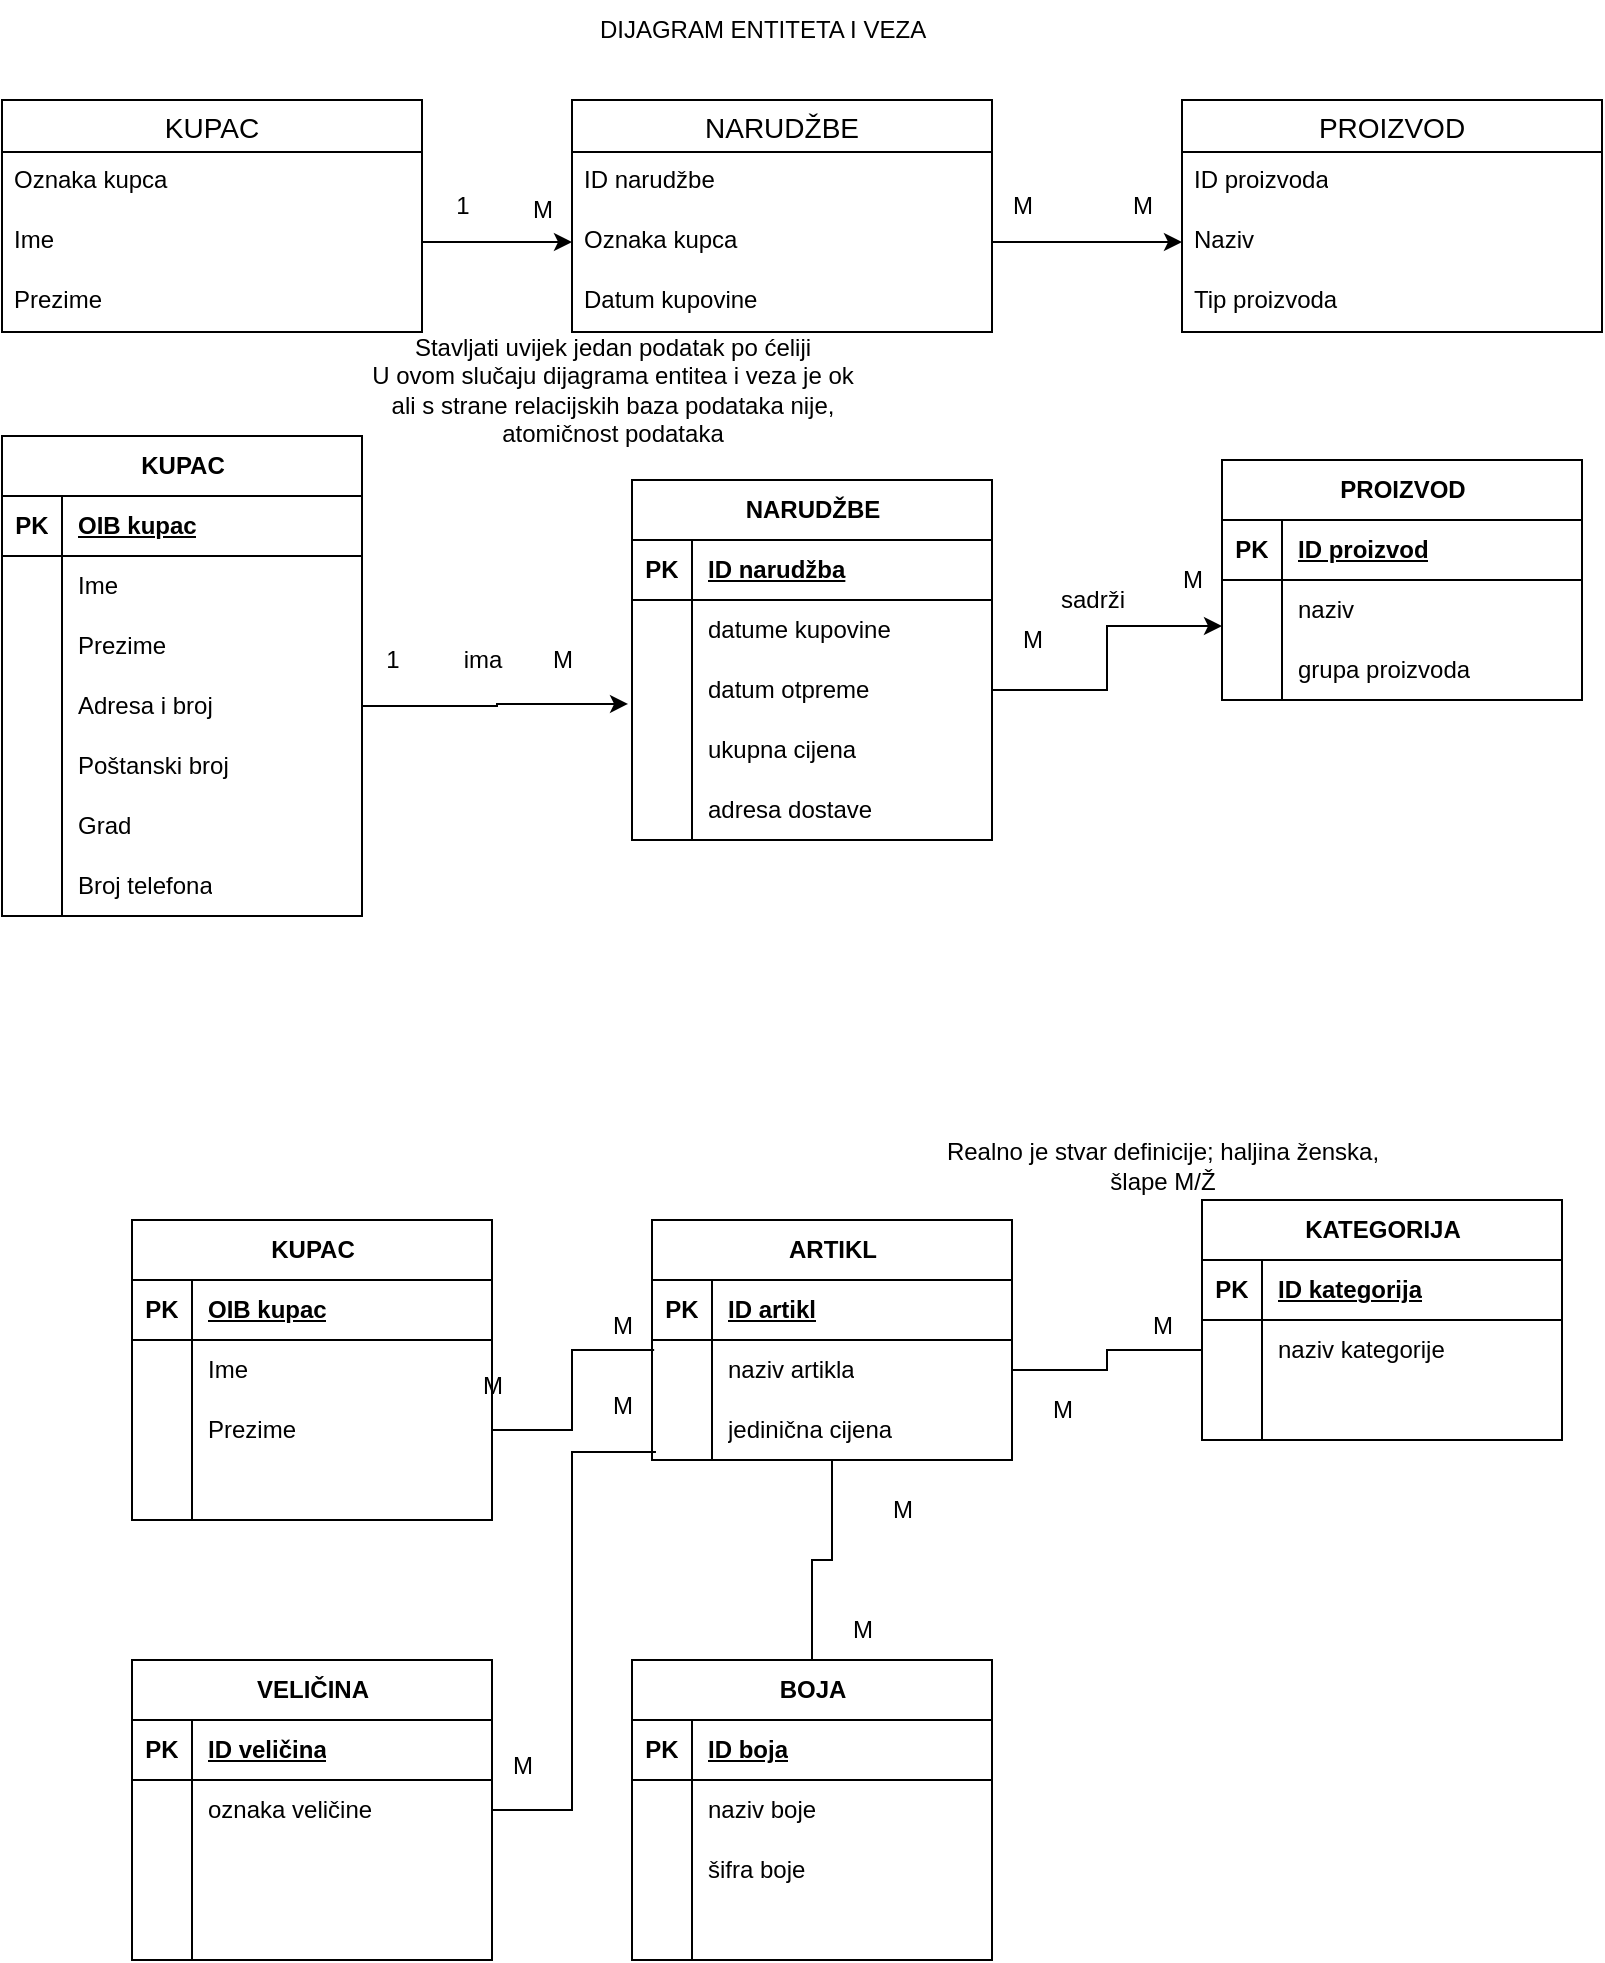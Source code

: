<mxfile version="21.3.7" type="github">
  <diagram name="Page-1" id="IBNY3sVwpVFs-uoTFpEB">
    <mxGraphModel dx="808" dy="483" grid="1" gridSize="10" guides="1" tooltips="1" connect="1" arrows="1" fold="1" page="1" pageScale="1" pageWidth="850" pageHeight="1100" math="0" shadow="0">
      <root>
        <mxCell id="0" />
        <mxCell id="1" parent="0" />
        <mxCell id="AEUYcythdyDslupQRRVN-1" value="KUPAC" style="swimlane;fontStyle=0;childLayout=stackLayout;horizontal=1;startSize=26;horizontalStack=0;resizeParent=1;resizeParentMax=0;resizeLast=0;collapsible=1;marginBottom=0;align=center;fontSize=14;" vertex="1" parent="1">
          <mxGeometry x="10" y="70" width="210" height="116" as="geometry" />
        </mxCell>
        <mxCell id="AEUYcythdyDslupQRRVN-2" value="Oznaka kupca" style="text;strokeColor=none;fillColor=none;spacingLeft=4;spacingRight=4;overflow=hidden;rotatable=0;points=[[0,0.5],[1,0.5]];portConstraint=eastwest;fontSize=12;whiteSpace=wrap;html=1;" vertex="1" parent="AEUYcythdyDslupQRRVN-1">
          <mxGeometry y="26" width="210" height="30" as="geometry" />
        </mxCell>
        <mxCell id="AEUYcythdyDslupQRRVN-3" value="Ime" style="text;strokeColor=none;fillColor=none;spacingLeft=4;spacingRight=4;overflow=hidden;rotatable=0;points=[[0,0.5],[1,0.5]];portConstraint=eastwest;fontSize=12;whiteSpace=wrap;html=1;" vertex="1" parent="AEUYcythdyDslupQRRVN-1">
          <mxGeometry y="56" width="210" height="30" as="geometry" />
        </mxCell>
        <mxCell id="AEUYcythdyDslupQRRVN-4" value="Prezime" style="text;strokeColor=none;fillColor=none;spacingLeft=4;spacingRight=4;overflow=hidden;rotatable=0;points=[[0,0.5],[1,0.5]];portConstraint=eastwest;fontSize=12;whiteSpace=wrap;html=1;" vertex="1" parent="AEUYcythdyDslupQRRVN-1">
          <mxGeometry y="86" width="210" height="30" as="geometry" />
        </mxCell>
        <mxCell id="AEUYcythdyDslupQRRVN-5" value="PROIZVOD" style="swimlane;fontStyle=0;childLayout=stackLayout;horizontal=1;startSize=26;horizontalStack=0;resizeParent=1;resizeParentMax=0;resizeLast=0;collapsible=1;marginBottom=0;align=center;fontSize=14;" vertex="1" parent="1">
          <mxGeometry x="600" y="70" width="210" height="116" as="geometry" />
        </mxCell>
        <mxCell id="AEUYcythdyDslupQRRVN-6" value="ID proizvoda" style="text;strokeColor=none;fillColor=none;spacingLeft=4;spacingRight=4;overflow=hidden;rotatable=0;points=[[0,0.5],[1,0.5]];portConstraint=eastwest;fontSize=12;whiteSpace=wrap;html=1;" vertex="1" parent="AEUYcythdyDslupQRRVN-5">
          <mxGeometry y="26" width="210" height="30" as="geometry" />
        </mxCell>
        <mxCell id="AEUYcythdyDslupQRRVN-7" value="Naziv" style="text;strokeColor=none;fillColor=none;spacingLeft=4;spacingRight=4;overflow=hidden;rotatable=0;points=[[0,0.5],[1,0.5]];portConstraint=eastwest;fontSize=12;whiteSpace=wrap;html=1;" vertex="1" parent="AEUYcythdyDslupQRRVN-5">
          <mxGeometry y="56" width="210" height="30" as="geometry" />
        </mxCell>
        <mxCell id="AEUYcythdyDslupQRRVN-8" value="Tip proizvoda" style="text;strokeColor=none;fillColor=none;spacingLeft=4;spacingRight=4;overflow=hidden;rotatable=0;points=[[0,0.5],[1,0.5]];portConstraint=eastwest;fontSize=12;whiteSpace=wrap;html=1;" vertex="1" parent="AEUYcythdyDslupQRRVN-5">
          <mxGeometry y="86" width="210" height="30" as="geometry" />
        </mxCell>
        <mxCell id="AEUYcythdyDslupQRRVN-11" value="NARUDŽBE" style="swimlane;fontStyle=0;childLayout=stackLayout;horizontal=1;startSize=26;horizontalStack=0;resizeParent=1;resizeParentMax=0;resizeLast=0;collapsible=1;marginBottom=0;align=center;fontSize=14;" vertex="1" parent="1">
          <mxGeometry x="295" y="70" width="210" height="116" as="geometry" />
        </mxCell>
        <mxCell id="AEUYcythdyDslupQRRVN-12" value="ID narudžbe" style="text;strokeColor=none;fillColor=none;spacingLeft=4;spacingRight=4;overflow=hidden;rotatable=0;points=[[0,0.5],[1,0.5]];portConstraint=eastwest;fontSize=12;whiteSpace=wrap;html=1;" vertex="1" parent="AEUYcythdyDslupQRRVN-11">
          <mxGeometry y="26" width="210" height="30" as="geometry" />
        </mxCell>
        <mxCell id="AEUYcythdyDslupQRRVN-13" value="Oznaka kupca" style="text;strokeColor=none;fillColor=none;spacingLeft=4;spacingRight=4;overflow=hidden;rotatable=0;points=[[0,0.5],[1,0.5]];portConstraint=eastwest;fontSize=12;whiteSpace=wrap;html=1;" vertex="1" parent="AEUYcythdyDslupQRRVN-11">
          <mxGeometry y="56" width="210" height="30" as="geometry" />
        </mxCell>
        <mxCell id="AEUYcythdyDslupQRRVN-14" value="Datum kupovine" style="text;strokeColor=none;fillColor=none;spacingLeft=4;spacingRight=4;overflow=hidden;rotatable=0;points=[[0,0.5],[1,0.5]];portConstraint=eastwest;fontSize=12;whiteSpace=wrap;html=1;" vertex="1" parent="AEUYcythdyDslupQRRVN-11">
          <mxGeometry y="86" width="210" height="30" as="geometry" />
        </mxCell>
        <mxCell id="AEUYcythdyDslupQRRVN-17" style="edgeStyle=orthogonalEdgeStyle;rounded=0;orthogonalLoop=1;jettySize=auto;html=1;entryX=0;entryY=0.5;entryDx=0;entryDy=0;" edge="1" parent="1" source="AEUYcythdyDslupQRRVN-13" target="AEUYcythdyDslupQRRVN-7">
          <mxGeometry relative="1" as="geometry">
            <mxPoint x="570" y="140" as="targetPoint" />
          </mxGeometry>
        </mxCell>
        <mxCell id="AEUYcythdyDslupQRRVN-20" style="edgeStyle=orthogonalEdgeStyle;rounded=0;orthogonalLoop=1;jettySize=auto;html=1;exitX=1;exitY=0.5;exitDx=0;exitDy=0;entryX=0;entryY=0.5;entryDx=0;entryDy=0;" edge="1" parent="1" source="AEUYcythdyDslupQRRVN-3" target="AEUYcythdyDslupQRRVN-13">
          <mxGeometry relative="1" as="geometry" />
        </mxCell>
        <mxCell id="AEUYcythdyDslupQRRVN-21" value="M" style="text;html=1;align=center;verticalAlign=middle;resizable=0;points=[];autosize=1;strokeColor=none;fillColor=none;" vertex="1" parent="1">
          <mxGeometry x="265" y="110" width="30" height="30" as="geometry" />
        </mxCell>
        <mxCell id="AEUYcythdyDslupQRRVN-22" value="1" style="text;html=1;align=center;verticalAlign=middle;resizable=0;points=[];autosize=1;strokeColor=none;fillColor=none;" vertex="1" parent="1">
          <mxGeometry x="225" y="108" width="30" height="30" as="geometry" />
        </mxCell>
        <mxCell id="AEUYcythdyDslupQRRVN-23" value="M" style="text;html=1;align=center;verticalAlign=middle;resizable=0;points=[];autosize=1;strokeColor=none;fillColor=none;" vertex="1" parent="1">
          <mxGeometry x="565" y="108" width="30" height="30" as="geometry" />
        </mxCell>
        <mxCell id="AEUYcythdyDslupQRRVN-24" value="M" style="text;html=1;align=center;verticalAlign=middle;resizable=0;points=[];autosize=1;strokeColor=none;fillColor=none;" vertex="1" parent="1">
          <mxGeometry x="505" y="108" width="30" height="30" as="geometry" />
        </mxCell>
        <mxCell id="AEUYcythdyDslupQRRVN-25" value="DIJAGRAM ENTITETA I VEZA" style="text;html=1;align=center;verticalAlign=middle;resizable=0;points=[];autosize=1;strokeColor=none;fillColor=none;" vertex="1" parent="1">
          <mxGeometry x="295" y="20" width="190" height="30" as="geometry" />
        </mxCell>
        <mxCell id="AEUYcythdyDslupQRRVN-26" value="KUPAC" style="shape=table;startSize=30;container=1;collapsible=1;childLayout=tableLayout;fixedRows=1;rowLines=0;fontStyle=1;align=center;resizeLast=1;html=1;" vertex="1" parent="1">
          <mxGeometry x="10" y="238" width="180" height="240" as="geometry">
            <mxRectangle x="10" y="238" width="80" height="30" as="alternateBounds" />
          </mxGeometry>
        </mxCell>
        <mxCell id="AEUYcythdyDslupQRRVN-27" value="" style="shape=tableRow;horizontal=0;startSize=0;swimlaneHead=0;swimlaneBody=0;fillColor=none;collapsible=0;dropTarget=0;points=[[0,0.5],[1,0.5]];portConstraint=eastwest;top=0;left=0;right=0;bottom=1;" vertex="1" parent="AEUYcythdyDslupQRRVN-26">
          <mxGeometry y="30" width="180" height="30" as="geometry" />
        </mxCell>
        <mxCell id="AEUYcythdyDslupQRRVN-28" value="PK" style="shape=partialRectangle;connectable=0;fillColor=none;top=0;left=0;bottom=0;right=0;fontStyle=1;overflow=hidden;whiteSpace=wrap;html=1;" vertex="1" parent="AEUYcythdyDslupQRRVN-27">
          <mxGeometry width="30" height="30" as="geometry">
            <mxRectangle width="30" height="30" as="alternateBounds" />
          </mxGeometry>
        </mxCell>
        <mxCell id="AEUYcythdyDslupQRRVN-29" value="OIB kupac" style="shape=partialRectangle;connectable=0;fillColor=none;top=0;left=0;bottom=0;right=0;align=left;spacingLeft=6;fontStyle=5;overflow=hidden;whiteSpace=wrap;html=1;" vertex="1" parent="AEUYcythdyDslupQRRVN-27">
          <mxGeometry x="30" width="150" height="30" as="geometry">
            <mxRectangle width="150" height="30" as="alternateBounds" />
          </mxGeometry>
        </mxCell>
        <mxCell id="AEUYcythdyDslupQRRVN-30" value="" style="shape=tableRow;horizontal=0;startSize=0;swimlaneHead=0;swimlaneBody=0;fillColor=none;collapsible=0;dropTarget=0;points=[[0,0.5],[1,0.5]];portConstraint=eastwest;top=0;left=0;right=0;bottom=0;" vertex="1" parent="AEUYcythdyDslupQRRVN-26">
          <mxGeometry y="60" width="180" height="30" as="geometry" />
        </mxCell>
        <mxCell id="AEUYcythdyDslupQRRVN-31" value="" style="shape=partialRectangle;connectable=0;fillColor=none;top=0;left=0;bottom=0;right=0;editable=1;overflow=hidden;whiteSpace=wrap;html=1;" vertex="1" parent="AEUYcythdyDslupQRRVN-30">
          <mxGeometry width="30" height="30" as="geometry">
            <mxRectangle width="30" height="30" as="alternateBounds" />
          </mxGeometry>
        </mxCell>
        <mxCell id="AEUYcythdyDslupQRRVN-32" value="Ime" style="shape=partialRectangle;connectable=0;fillColor=none;top=0;left=0;bottom=0;right=0;align=left;spacingLeft=6;overflow=hidden;whiteSpace=wrap;html=1;" vertex="1" parent="AEUYcythdyDslupQRRVN-30">
          <mxGeometry x="30" width="150" height="30" as="geometry">
            <mxRectangle width="150" height="30" as="alternateBounds" />
          </mxGeometry>
        </mxCell>
        <mxCell id="AEUYcythdyDslupQRRVN-33" value="" style="shape=tableRow;horizontal=0;startSize=0;swimlaneHead=0;swimlaneBody=0;fillColor=none;collapsible=0;dropTarget=0;points=[[0,0.5],[1,0.5]];portConstraint=eastwest;top=0;left=0;right=0;bottom=0;" vertex="1" parent="AEUYcythdyDslupQRRVN-26">
          <mxGeometry y="90" width="180" height="30" as="geometry" />
        </mxCell>
        <mxCell id="AEUYcythdyDslupQRRVN-34" value="" style="shape=partialRectangle;connectable=0;fillColor=none;top=0;left=0;bottom=0;right=0;editable=1;overflow=hidden;whiteSpace=wrap;html=1;" vertex="1" parent="AEUYcythdyDslupQRRVN-33">
          <mxGeometry width="30" height="30" as="geometry">
            <mxRectangle width="30" height="30" as="alternateBounds" />
          </mxGeometry>
        </mxCell>
        <mxCell id="AEUYcythdyDslupQRRVN-35" value="Prezime" style="shape=partialRectangle;connectable=0;fillColor=none;top=0;left=0;bottom=0;right=0;align=left;spacingLeft=6;overflow=hidden;whiteSpace=wrap;html=1;" vertex="1" parent="AEUYcythdyDslupQRRVN-33">
          <mxGeometry x="30" width="150" height="30" as="geometry">
            <mxRectangle width="150" height="30" as="alternateBounds" />
          </mxGeometry>
        </mxCell>
        <mxCell id="AEUYcythdyDslupQRRVN-36" value="" style="shape=tableRow;horizontal=0;startSize=0;swimlaneHead=0;swimlaneBody=0;fillColor=none;collapsible=0;dropTarget=0;points=[[0,0.5],[1,0.5]];portConstraint=eastwest;top=0;left=0;right=0;bottom=0;" vertex="1" parent="AEUYcythdyDslupQRRVN-26">
          <mxGeometry y="120" width="180" height="30" as="geometry" />
        </mxCell>
        <mxCell id="AEUYcythdyDslupQRRVN-37" value="" style="shape=partialRectangle;connectable=0;fillColor=none;top=0;left=0;bottom=0;right=0;editable=1;overflow=hidden;whiteSpace=wrap;html=1;" vertex="1" parent="AEUYcythdyDslupQRRVN-36">
          <mxGeometry width="30" height="30" as="geometry">
            <mxRectangle width="30" height="30" as="alternateBounds" />
          </mxGeometry>
        </mxCell>
        <mxCell id="AEUYcythdyDslupQRRVN-38" value="&lt;div&gt;Adresa i broj&lt;/div&gt;" style="shape=partialRectangle;connectable=0;fillColor=none;top=0;left=0;bottom=0;right=0;align=left;spacingLeft=6;overflow=hidden;whiteSpace=wrap;html=1;" vertex="1" parent="AEUYcythdyDslupQRRVN-36">
          <mxGeometry x="30" width="150" height="30" as="geometry">
            <mxRectangle width="150" height="30" as="alternateBounds" />
          </mxGeometry>
        </mxCell>
        <mxCell id="AEUYcythdyDslupQRRVN-39" value="" style="shape=tableRow;horizontal=0;startSize=0;swimlaneHead=0;swimlaneBody=0;fillColor=none;collapsible=0;dropTarget=0;points=[[0,0.5],[1,0.5]];portConstraint=eastwest;top=0;left=0;right=0;bottom=0;" vertex="1" parent="AEUYcythdyDslupQRRVN-26">
          <mxGeometry y="150" width="180" height="30" as="geometry" />
        </mxCell>
        <mxCell id="AEUYcythdyDslupQRRVN-40" value="" style="shape=partialRectangle;connectable=0;fillColor=none;top=0;left=0;bottom=0;right=0;editable=1;overflow=hidden;whiteSpace=wrap;html=1;" vertex="1" parent="AEUYcythdyDslupQRRVN-39">
          <mxGeometry width="30" height="30" as="geometry">
            <mxRectangle width="30" height="30" as="alternateBounds" />
          </mxGeometry>
        </mxCell>
        <mxCell id="AEUYcythdyDslupQRRVN-41" value="Poštanski broj" style="shape=partialRectangle;connectable=0;fillColor=none;top=0;left=0;bottom=0;right=0;align=left;spacingLeft=6;overflow=hidden;whiteSpace=wrap;html=1;" vertex="1" parent="AEUYcythdyDslupQRRVN-39">
          <mxGeometry x="30" width="150" height="30" as="geometry">
            <mxRectangle width="150" height="30" as="alternateBounds" />
          </mxGeometry>
        </mxCell>
        <mxCell id="AEUYcythdyDslupQRRVN-42" value="" style="shape=tableRow;horizontal=0;startSize=0;swimlaneHead=0;swimlaneBody=0;fillColor=none;collapsible=0;dropTarget=0;points=[[0,0.5],[1,0.5]];portConstraint=eastwest;top=0;left=0;right=0;bottom=0;" vertex="1" parent="AEUYcythdyDslupQRRVN-26">
          <mxGeometry y="180" width="180" height="30" as="geometry" />
        </mxCell>
        <mxCell id="AEUYcythdyDslupQRRVN-43" value="" style="shape=partialRectangle;connectable=0;fillColor=none;top=0;left=0;bottom=0;right=0;editable=1;overflow=hidden;whiteSpace=wrap;html=1;" vertex="1" parent="AEUYcythdyDslupQRRVN-42">
          <mxGeometry width="30" height="30" as="geometry">
            <mxRectangle width="30" height="30" as="alternateBounds" />
          </mxGeometry>
        </mxCell>
        <mxCell id="AEUYcythdyDslupQRRVN-44" value="Grad" style="shape=partialRectangle;connectable=0;fillColor=none;top=0;left=0;bottom=0;right=0;align=left;spacingLeft=6;overflow=hidden;whiteSpace=wrap;html=1;" vertex="1" parent="AEUYcythdyDslupQRRVN-42">
          <mxGeometry x="30" width="150" height="30" as="geometry">
            <mxRectangle width="150" height="30" as="alternateBounds" />
          </mxGeometry>
        </mxCell>
        <mxCell id="AEUYcythdyDslupQRRVN-45" value="" style="shape=tableRow;horizontal=0;startSize=0;swimlaneHead=0;swimlaneBody=0;fillColor=none;collapsible=0;dropTarget=0;points=[[0,0.5],[1,0.5]];portConstraint=eastwest;top=0;left=0;right=0;bottom=0;" vertex="1" parent="AEUYcythdyDslupQRRVN-26">
          <mxGeometry y="210" width="180" height="30" as="geometry" />
        </mxCell>
        <mxCell id="AEUYcythdyDslupQRRVN-46" value="" style="shape=partialRectangle;connectable=0;fillColor=none;top=0;left=0;bottom=0;right=0;editable=1;overflow=hidden;whiteSpace=wrap;html=1;" vertex="1" parent="AEUYcythdyDslupQRRVN-45">
          <mxGeometry width="30" height="30" as="geometry">
            <mxRectangle width="30" height="30" as="alternateBounds" />
          </mxGeometry>
        </mxCell>
        <mxCell id="AEUYcythdyDslupQRRVN-47" value="Broj telefona" style="shape=partialRectangle;connectable=0;fillColor=none;top=0;left=0;bottom=0;right=0;align=left;spacingLeft=6;overflow=hidden;whiteSpace=wrap;html=1;" vertex="1" parent="AEUYcythdyDslupQRRVN-45">
          <mxGeometry x="30" width="150" height="30" as="geometry">
            <mxRectangle width="150" height="30" as="alternateBounds" />
          </mxGeometry>
        </mxCell>
        <mxCell id="AEUYcythdyDslupQRRVN-48" value="&lt;div&gt;Stavljati uvijek jedan podatak po ćeliji&lt;/div&gt;&lt;div&gt;U ovom slučaju dijagrama entitea i veza je ok&lt;/div&gt;&lt;div&gt;ali s strane relacijskih baza podataka nije,&lt;/div&gt;&lt;div&gt;atomičnost podataka&lt;br&gt;&lt;/div&gt;" style="text;html=1;align=center;verticalAlign=middle;resizable=0;points=[];autosize=1;strokeColor=none;fillColor=none;" vertex="1" parent="1">
          <mxGeometry x="185" y="180" width="260" height="70" as="geometry" />
        </mxCell>
        <mxCell id="AEUYcythdyDslupQRRVN-49" value="NARUDŽBE" style="shape=table;startSize=30;container=1;collapsible=1;childLayout=tableLayout;fixedRows=1;rowLines=0;fontStyle=1;align=center;resizeLast=1;html=1;" vertex="1" parent="1">
          <mxGeometry x="325" y="260" width="180" height="180" as="geometry">
            <mxRectangle x="10" y="238" width="80" height="30" as="alternateBounds" />
          </mxGeometry>
        </mxCell>
        <mxCell id="AEUYcythdyDslupQRRVN-50" value="" style="shape=tableRow;horizontal=0;startSize=0;swimlaneHead=0;swimlaneBody=0;fillColor=none;collapsible=0;dropTarget=0;points=[[0,0.5],[1,0.5]];portConstraint=eastwest;top=0;left=0;right=0;bottom=1;" vertex="1" parent="AEUYcythdyDslupQRRVN-49">
          <mxGeometry y="30" width="180" height="30" as="geometry" />
        </mxCell>
        <mxCell id="AEUYcythdyDslupQRRVN-51" value="PK" style="shape=partialRectangle;connectable=0;fillColor=none;top=0;left=0;bottom=0;right=0;fontStyle=1;overflow=hidden;whiteSpace=wrap;html=1;" vertex="1" parent="AEUYcythdyDslupQRRVN-50">
          <mxGeometry width="30" height="30" as="geometry">
            <mxRectangle width="30" height="30" as="alternateBounds" />
          </mxGeometry>
        </mxCell>
        <mxCell id="AEUYcythdyDslupQRRVN-52" value="ID narudžba" style="shape=partialRectangle;connectable=0;fillColor=none;top=0;left=0;bottom=0;right=0;align=left;spacingLeft=6;fontStyle=5;overflow=hidden;whiteSpace=wrap;html=1;" vertex="1" parent="AEUYcythdyDslupQRRVN-50">
          <mxGeometry x="30" width="150" height="30" as="geometry">
            <mxRectangle width="150" height="30" as="alternateBounds" />
          </mxGeometry>
        </mxCell>
        <mxCell id="AEUYcythdyDslupQRRVN-53" value="" style="shape=tableRow;horizontal=0;startSize=0;swimlaneHead=0;swimlaneBody=0;fillColor=none;collapsible=0;dropTarget=0;points=[[0,0.5],[1,0.5]];portConstraint=eastwest;top=0;left=0;right=0;bottom=0;" vertex="1" parent="AEUYcythdyDslupQRRVN-49">
          <mxGeometry y="60" width="180" height="30" as="geometry" />
        </mxCell>
        <mxCell id="AEUYcythdyDslupQRRVN-54" value="" style="shape=partialRectangle;connectable=0;fillColor=none;top=0;left=0;bottom=0;right=0;editable=1;overflow=hidden;whiteSpace=wrap;html=1;" vertex="1" parent="AEUYcythdyDslupQRRVN-53">
          <mxGeometry width="30" height="30" as="geometry">
            <mxRectangle width="30" height="30" as="alternateBounds" />
          </mxGeometry>
        </mxCell>
        <mxCell id="AEUYcythdyDslupQRRVN-55" value="datume kupovine" style="shape=partialRectangle;connectable=0;fillColor=none;top=0;left=0;bottom=0;right=0;align=left;spacingLeft=6;overflow=hidden;whiteSpace=wrap;html=1;" vertex="1" parent="AEUYcythdyDslupQRRVN-53">
          <mxGeometry x="30" width="150" height="30" as="geometry">
            <mxRectangle width="150" height="30" as="alternateBounds" />
          </mxGeometry>
        </mxCell>
        <mxCell id="AEUYcythdyDslupQRRVN-56" value="" style="shape=tableRow;horizontal=0;startSize=0;swimlaneHead=0;swimlaneBody=0;fillColor=none;collapsible=0;dropTarget=0;points=[[0,0.5],[1,0.5]];portConstraint=eastwest;top=0;left=0;right=0;bottom=0;" vertex="1" parent="AEUYcythdyDslupQRRVN-49">
          <mxGeometry y="90" width="180" height="30" as="geometry" />
        </mxCell>
        <mxCell id="AEUYcythdyDslupQRRVN-57" value="" style="shape=partialRectangle;connectable=0;fillColor=none;top=0;left=0;bottom=0;right=0;editable=1;overflow=hidden;whiteSpace=wrap;html=1;" vertex="1" parent="AEUYcythdyDslupQRRVN-56">
          <mxGeometry width="30" height="30" as="geometry">
            <mxRectangle width="30" height="30" as="alternateBounds" />
          </mxGeometry>
        </mxCell>
        <mxCell id="AEUYcythdyDslupQRRVN-58" value="datum otpreme" style="shape=partialRectangle;connectable=0;fillColor=none;top=0;left=0;bottom=0;right=0;align=left;spacingLeft=6;overflow=hidden;whiteSpace=wrap;html=1;" vertex="1" parent="AEUYcythdyDslupQRRVN-56">
          <mxGeometry x="30" width="150" height="30" as="geometry">
            <mxRectangle width="150" height="30" as="alternateBounds" />
          </mxGeometry>
        </mxCell>
        <mxCell id="AEUYcythdyDslupQRRVN-59" value="" style="shape=tableRow;horizontal=0;startSize=0;swimlaneHead=0;swimlaneBody=0;fillColor=none;collapsible=0;dropTarget=0;points=[[0,0.5],[1,0.5]];portConstraint=eastwest;top=0;left=0;right=0;bottom=0;" vertex="1" parent="AEUYcythdyDslupQRRVN-49">
          <mxGeometry y="120" width="180" height="30" as="geometry" />
        </mxCell>
        <mxCell id="AEUYcythdyDslupQRRVN-60" value="" style="shape=partialRectangle;connectable=0;fillColor=none;top=0;left=0;bottom=0;right=0;editable=1;overflow=hidden;whiteSpace=wrap;html=1;" vertex="1" parent="AEUYcythdyDslupQRRVN-59">
          <mxGeometry width="30" height="30" as="geometry">
            <mxRectangle width="30" height="30" as="alternateBounds" />
          </mxGeometry>
        </mxCell>
        <mxCell id="AEUYcythdyDslupQRRVN-61" value="&lt;div&gt;ukupna cijena&lt;br&gt;&lt;/div&gt;" style="shape=partialRectangle;connectable=0;fillColor=none;top=0;left=0;bottom=0;right=0;align=left;spacingLeft=6;overflow=hidden;whiteSpace=wrap;html=1;" vertex="1" parent="AEUYcythdyDslupQRRVN-59">
          <mxGeometry x="30" width="150" height="30" as="geometry">
            <mxRectangle width="150" height="30" as="alternateBounds" />
          </mxGeometry>
        </mxCell>
        <mxCell id="AEUYcythdyDslupQRRVN-62" value="" style="shape=tableRow;horizontal=0;startSize=0;swimlaneHead=0;swimlaneBody=0;fillColor=none;collapsible=0;dropTarget=0;points=[[0,0.5],[1,0.5]];portConstraint=eastwest;top=0;left=0;right=0;bottom=0;" vertex="1" parent="AEUYcythdyDslupQRRVN-49">
          <mxGeometry y="150" width="180" height="30" as="geometry" />
        </mxCell>
        <mxCell id="AEUYcythdyDslupQRRVN-63" value="" style="shape=partialRectangle;connectable=0;fillColor=none;top=0;left=0;bottom=0;right=0;editable=1;overflow=hidden;whiteSpace=wrap;html=1;" vertex="1" parent="AEUYcythdyDslupQRRVN-62">
          <mxGeometry width="30" height="30" as="geometry">
            <mxRectangle width="30" height="30" as="alternateBounds" />
          </mxGeometry>
        </mxCell>
        <mxCell id="AEUYcythdyDslupQRRVN-64" value="adresa dostave" style="shape=partialRectangle;connectable=0;fillColor=none;top=0;left=0;bottom=0;right=0;align=left;spacingLeft=6;overflow=hidden;whiteSpace=wrap;html=1;" vertex="1" parent="AEUYcythdyDslupQRRVN-62">
          <mxGeometry x="30" width="150" height="30" as="geometry">
            <mxRectangle width="150" height="30" as="alternateBounds" />
          </mxGeometry>
        </mxCell>
        <mxCell id="AEUYcythdyDslupQRRVN-71" value="PROIZVOD" style="shape=table;startSize=30;container=1;collapsible=1;childLayout=tableLayout;fixedRows=1;rowLines=0;fontStyle=1;align=center;resizeLast=1;html=1;" vertex="1" parent="1">
          <mxGeometry x="620" y="250" width="180" height="120" as="geometry">
            <mxRectangle x="10" y="238" width="80" height="30" as="alternateBounds" />
          </mxGeometry>
        </mxCell>
        <mxCell id="AEUYcythdyDslupQRRVN-72" value="" style="shape=tableRow;horizontal=0;startSize=0;swimlaneHead=0;swimlaneBody=0;fillColor=none;collapsible=0;dropTarget=0;points=[[0,0.5],[1,0.5]];portConstraint=eastwest;top=0;left=0;right=0;bottom=1;" vertex="1" parent="AEUYcythdyDslupQRRVN-71">
          <mxGeometry y="30" width="180" height="30" as="geometry" />
        </mxCell>
        <mxCell id="AEUYcythdyDslupQRRVN-73" value="PK" style="shape=partialRectangle;connectable=0;fillColor=none;top=0;left=0;bottom=0;right=0;fontStyle=1;overflow=hidden;whiteSpace=wrap;html=1;" vertex="1" parent="AEUYcythdyDslupQRRVN-72">
          <mxGeometry width="30" height="30" as="geometry">
            <mxRectangle width="30" height="30" as="alternateBounds" />
          </mxGeometry>
        </mxCell>
        <mxCell id="AEUYcythdyDslupQRRVN-74" value="ID proizvod" style="shape=partialRectangle;connectable=0;fillColor=none;top=0;left=0;bottom=0;right=0;align=left;spacingLeft=6;fontStyle=5;overflow=hidden;whiteSpace=wrap;html=1;" vertex="1" parent="AEUYcythdyDslupQRRVN-72">
          <mxGeometry x="30" width="150" height="30" as="geometry">
            <mxRectangle width="150" height="30" as="alternateBounds" />
          </mxGeometry>
        </mxCell>
        <mxCell id="AEUYcythdyDslupQRRVN-75" value="" style="shape=tableRow;horizontal=0;startSize=0;swimlaneHead=0;swimlaneBody=0;fillColor=none;collapsible=0;dropTarget=0;points=[[0,0.5],[1,0.5]];portConstraint=eastwest;top=0;left=0;right=0;bottom=0;" vertex="1" parent="AEUYcythdyDslupQRRVN-71">
          <mxGeometry y="60" width="180" height="30" as="geometry" />
        </mxCell>
        <mxCell id="AEUYcythdyDslupQRRVN-76" value="" style="shape=partialRectangle;connectable=0;fillColor=none;top=0;left=0;bottom=0;right=0;editable=1;overflow=hidden;whiteSpace=wrap;html=1;" vertex="1" parent="AEUYcythdyDslupQRRVN-75">
          <mxGeometry width="30" height="30" as="geometry">
            <mxRectangle width="30" height="30" as="alternateBounds" />
          </mxGeometry>
        </mxCell>
        <mxCell id="AEUYcythdyDslupQRRVN-77" value="naziv" style="shape=partialRectangle;connectable=0;fillColor=none;top=0;left=0;bottom=0;right=0;align=left;spacingLeft=6;overflow=hidden;whiteSpace=wrap;html=1;" vertex="1" parent="AEUYcythdyDslupQRRVN-75">
          <mxGeometry x="30" width="150" height="30" as="geometry">
            <mxRectangle width="150" height="30" as="alternateBounds" />
          </mxGeometry>
        </mxCell>
        <mxCell id="AEUYcythdyDslupQRRVN-78" value="" style="shape=tableRow;horizontal=0;startSize=0;swimlaneHead=0;swimlaneBody=0;fillColor=none;collapsible=0;dropTarget=0;points=[[0,0.5],[1,0.5]];portConstraint=eastwest;top=0;left=0;right=0;bottom=0;" vertex="1" parent="AEUYcythdyDslupQRRVN-71">
          <mxGeometry y="90" width="180" height="30" as="geometry" />
        </mxCell>
        <mxCell id="AEUYcythdyDslupQRRVN-79" value="" style="shape=partialRectangle;connectable=0;fillColor=none;top=0;left=0;bottom=0;right=0;editable=1;overflow=hidden;whiteSpace=wrap;html=1;" vertex="1" parent="AEUYcythdyDslupQRRVN-78">
          <mxGeometry width="30" height="30" as="geometry">
            <mxRectangle width="30" height="30" as="alternateBounds" />
          </mxGeometry>
        </mxCell>
        <mxCell id="AEUYcythdyDslupQRRVN-80" value="grupa proizvoda" style="shape=partialRectangle;connectable=0;fillColor=none;top=0;left=0;bottom=0;right=0;align=left;spacingLeft=6;overflow=hidden;whiteSpace=wrap;html=1;" vertex="1" parent="AEUYcythdyDslupQRRVN-78">
          <mxGeometry x="30" width="150" height="30" as="geometry">
            <mxRectangle width="150" height="30" as="alternateBounds" />
          </mxGeometry>
        </mxCell>
        <mxCell id="AEUYcythdyDslupQRRVN-87" style="edgeStyle=orthogonalEdgeStyle;rounded=0;orthogonalLoop=1;jettySize=auto;html=1;exitX=1;exitY=0.5;exitDx=0;exitDy=0;entryX=-0.011;entryY=0.733;entryDx=0;entryDy=0;entryPerimeter=0;" edge="1" parent="1" source="AEUYcythdyDslupQRRVN-36" target="AEUYcythdyDslupQRRVN-56">
          <mxGeometry relative="1" as="geometry" />
        </mxCell>
        <mxCell id="AEUYcythdyDslupQRRVN-88" value="M" style="text;html=1;align=center;verticalAlign=middle;resizable=0;points=[];autosize=1;strokeColor=none;fillColor=none;" vertex="1" parent="1">
          <mxGeometry x="275" y="335" width="30" height="30" as="geometry" />
        </mxCell>
        <mxCell id="AEUYcythdyDslupQRRVN-90" value="1" style="text;html=1;align=center;verticalAlign=middle;resizable=0;points=[];autosize=1;strokeColor=none;fillColor=none;" vertex="1" parent="1">
          <mxGeometry x="190" y="335" width="30" height="30" as="geometry" />
        </mxCell>
        <mxCell id="AEUYcythdyDslupQRRVN-91" value="M" style="text;html=1;align=center;verticalAlign=middle;resizable=0;points=[];autosize=1;strokeColor=none;fillColor=none;" vertex="1" parent="1">
          <mxGeometry x="590" y="295" width="30" height="30" as="geometry" />
        </mxCell>
        <mxCell id="AEUYcythdyDslupQRRVN-92" style="edgeStyle=orthogonalEdgeStyle;rounded=0;orthogonalLoop=1;jettySize=auto;html=1;entryX=0;entryY=0.767;entryDx=0;entryDy=0;entryPerimeter=0;" edge="1" parent="1" source="AEUYcythdyDslupQRRVN-56" target="AEUYcythdyDslupQRRVN-75">
          <mxGeometry relative="1" as="geometry" />
        </mxCell>
        <mxCell id="AEUYcythdyDslupQRRVN-93" value="M" style="text;html=1;align=center;verticalAlign=middle;resizable=0;points=[];autosize=1;strokeColor=none;fillColor=none;" vertex="1" parent="1">
          <mxGeometry x="510" y="325" width="30" height="30" as="geometry" />
        </mxCell>
        <mxCell id="AEUYcythdyDslupQRRVN-94" value="ima" style="text;html=1;align=center;verticalAlign=middle;resizable=0;points=[];autosize=1;strokeColor=none;fillColor=none;" vertex="1" parent="1">
          <mxGeometry x="230" y="335" width="40" height="30" as="geometry" />
        </mxCell>
        <mxCell id="AEUYcythdyDslupQRRVN-95" value="sadrži" style="text;html=1;align=center;verticalAlign=middle;resizable=0;points=[];autosize=1;strokeColor=none;fillColor=none;" vertex="1" parent="1">
          <mxGeometry x="525" y="305" width="60" height="30" as="geometry" />
        </mxCell>
        <mxCell id="AEUYcythdyDslupQRRVN-96" value="KUPAC" style="shape=table;startSize=30;container=1;collapsible=1;childLayout=tableLayout;fixedRows=1;rowLines=0;fontStyle=1;align=center;resizeLast=1;html=1;" vertex="1" parent="1">
          <mxGeometry x="75" y="630" width="180" height="150" as="geometry">
            <mxRectangle x="10" y="238" width="80" height="30" as="alternateBounds" />
          </mxGeometry>
        </mxCell>
        <mxCell id="AEUYcythdyDslupQRRVN-97" value="" style="shape=tableRow;horizontal=0;startSize=0;swimlaneHead=0;swimlaneBody=0;fillColor=none;collapsible=0;dropTarget=0;points=[[0,0.5],[1,0.5]];portConstraint=eastwest;top=0;left=0;right=0;bottom=1;" vertex="1" parent="AEUYcythdyDslupQRRVN-96">
          <mxGeometry y="30" width="180" height="30" as="geometry" />
        </mxCell>
        <mxCell id="AEUYcythdyDslupQRRVN-98" value="PK" style="shape=partialRectangle;connectable=0;fillColor=none;top=0;left=0;bottom=0;right=0;fontStyle=1;overflow=hidden;whiteSpace=wrap;html=1;" vertex="1" parent="AEUYcythdyDslupQRRVN-97">
          <mxGeometry width="30" height="30" as="geometry">
            <mxRectangle width="30" height="30" as="alternateBounds" />
          </mxGeometry>
        </mxCell>
        <mxCell id="AEUYcythdyDslupQRRVN-99" value="OIB kupac" style="shape=partialRectangle;connectable=0;fillColor=none;top=0;left=0;bottom=0;right=0;align=left;spacingLeft=6;fontStyle=5;overflow=hidden;whiteSpace=wrap;html=1;" vertex="1" parent="AEUYcythdyDslupQRRVN-97">
          <mxGeometry x="30" width="150" height="30" as="geometry">
            <mxRectangle width="150" height="30" as="alternateBounds" />
          </mxGeometry>
        </mxCell>
        <mxCell id="AEUYcythdyDslupQRRVN-100" value="" style="shape=tableRow;horizontal=0;startSize=0;swimlaneHead=0;swimlaneBody=0;fillColor=none;collapsible=0;dropTarget=0;points=[[0,0.5],[1,0.5]];portConstraint=eastwest;top=0;left=0;right=0;bottom=0;" vertex="1" parent="AEUYcythdyDslupQRRVN-96">
          <mxGeometry y="60" width="180" height="30" as="geometry" />
        </mxCell>
        <mxCell id="AEUYcythdyDslupQRRVN-101" value="" style="shape=partialRectangle;connectable=0;fillColor=none;top=0;left=0;bottom=0;right=0;editable=1;overflow=hidden;whiteSpace=wrap;html=1;" vertex="1" parent="AEUYcythdyDslupQRRVN-100">
          <mxGeometry width="30" height="30" as="geometry">
            <mxRectangle width="30" height="30" as="alternateBounds" />
          </mxGeometry>
        </mxCell>
        <mxCell id="AEUYcythdyDslupQRRVN-102" value="Ime" style="shape=partialRectangle;connectable=0;fillColor=none;top=0;left=0;bottom=0;right=0;align=left;spacingLeft=6;overflow=hidden;whiteSpace=wrap;html=1;" vertex="1" parent="AEUYcythdyDslupQRRVN-100">
          <mxGeometry x="30" width="150" height="30" as="geometry">
            <mxRectangle width="150" height="30" as="alternateBounds" />
          </mxGeometry>
        </mxCell>
        <mxCell id="AEUYcythdyDslupQRRVN-103" value="" style="shape=tableRow;horizontal=0;startSize=0;swimlaneHead=0;swimlaneBody=0;fillColor=none;collapsible=0;dropTarget=0;points=[[0,0.5],[1,0.5]];portConstraint=eastwest;top=0;left=0;right=0;bottom=0;" vertex="1" parent="AEUYcythdyDslupQRRVN-96">
          <mxGeometry y="90" width="180" height="30" as="geometry" />
        </mxCell>
        <mxCell id="AEUYcythdyDslupQRRVN-104" value="" style="shape=partialRectangle;connectable=0;fillColor=none;top=0;left=0;bottom=0;right=0;editable=1;overflow=hidden;whiteSpace=wrap;html=1;" vertex="1" parent="AEUYcythdyDslupQRRVN-103">
          <mxGeometry width="30" height="30" as="geometry">
            <mxRectangle width="30" height="30" as="alternateBounds" />
          </mxGeometry>
        </mxCell>
        <mxCell id="AEUYcythdyDslupQRRVN-105" value="Prezime" style="shape=partialRectangle;connectable=0;fillColor=none;top=0;left=0;bottom=0;right=0;align=left;spacingLeft=6;overflow=hidden;whiteSpace=wrap;html=1;" vertex="1" parent="AEUYcythdyDslupQRRVN-103">
          <mxGeometry x="30" width="150" height="30" as="geometry">
            <mxRectangle width="150" height="30" as="alternateBounds" />
          </mxGeometry>
        </mxCell>
        <mxCell id="AEUYcythdyDslupQRRVN-109" value="" style="shape=tableRow;horizontal=0;startSize=0;swimlaneHead=0;swimlaneBody=0;fillColor=none;collapsible=0;dropTarget=0;points=[[0,0.5],[1,0.5]];portConstraint=eastwest;top=0;left=0;right=0;bottom=0;" vertex="1" parent="AEUYcythdyDslupQRRVN-96">
          <mxGeometry y="120" width="180" height="30" as="geometry" />
        </mxCell>
        <mxCell id="AEUYcythdyDslupQRRVN-110" value="" style="shape=partialRectangle;connectable=0;fillColor=none;top=0;left=0;bottom=0;right=0;editable=1;overflow=hidden;whiteSpace=wrap;html=1;" vertex="1" parent="AEUYcythdyDslupQRRVN-109">
          <mxGeometry width="30" height="30" as="geometry">
            <mxRectangle width="30" height="30" as="alternateBounds" />
          </mxGeometry>
        </mxCell>
        <mxCell id="AEUYcythdyDslupQRRVN-111" value="" style="shape=partialRectangle;connectable=0;fillColor=none;top=0;left=0;bottom=0;right=0;align=left;spacingLeft=6;overflow=hidden;whiteSpace=wrap;html=1;" vertex="1" parent="AEUYcythdyDslupQRRVN-109">
          <mxGeometry x="30" width="150" height="30" as="geometry">
            <mxRectangle width="150" height="30" as="alternateBounds" />
          </mxGeometry>
        </mxCell>
        <mxCell id="AEUYcythdyDslupQRRVN-118" value="ARTIKL" style="shape=table;startSize=30;container=1;collapsible=1;childLayout=tableLayout;fixedRows=1;rowLines=0;fontStyle=1;align=center;resizeLast=1;html=1;" vertex="1" parent="1">
          <mxGeometry x="335" y="630" width="180" height="120" as="geometry">
            <mxRectangle x="10" y="238" width="80" height="30" as="alternateBounds" />
          </mxGeometry>
        </mxCell>
        <mxCell id="AEUYcythdyDslupQRRVN-119" value="" style="shape=tableRow;horizontal=0;startSize=0;swimlaneHead=0;swimlaneBody=0;fillColor=none;collapsible=0;dropTarget=0;points=[[0,0.5],[1,0.5]];portConstraint=eastwest;top=0;left=0;right=0;bottom=1;" vertex="1" parent="AEUYcythdyDslupQRRVN-118">
          <mxGeometry y="30" width="180" height="30" as="geometry" />
        </mxCell>
        <mxCell id="AEUYcythdyDslupQRRVN-120" value="PK" style="shape=partialRectangle;connectable=0;fillColor=none;top=0;left=0;bottom=0;right=0;fontStyle=1;overflow=hidden;whiteSpace=wrap;html=1;" vertex="1" parent="AEUYcythdyDslupQRRVN-119">
          <mxGeometry width="30" height="30" as="geometry">
            <mxRectangle width="30" height="30" as="alternateBounds" />
          </mxGeometry>
        </mxCell>
        <mxCell id="AEUYcythdyDslupQRRVN-121" value="ID artikl" style="shape=partialRectangle;connectable=0;fillColor=none;top=0;left=0;bottom=0;right=0;align=left;spacingLeft=6;fontStyle=5;overflow=hidden;whiteSpace=wrap;html=1;" vertex="1" parent="AEUYcythdyDslupQRRVN-119">
          <mxGeometry x="30" width="150" height="30" as="geometry">
            <mxRectangle width="150" height="30" as="alternateBounds" />
          </mxGeometry>
        </mxCell>
        <mxCell id="AEUYcythdyDslupQRRVN-122" value="" style="shape=tableRow;horizontal=0;startSize=0;swimlaneHead=0;swimlaneBody=0;fillColor=none;collapsible=0;dropTarget=0;points=[[0,0.5],[1,0.5]];portConstraint=eastwest;top=0;left=0;right=0;bottom=0;" vertex="1" parent="AEUYcythdyDslupQRRVN-118">
          <mxGeometry y="60" width="180" height="30" as="geometry" />
        </mxCell>
        <mxCell id="AEUYcythdyDslupQRRVN-123" value="" style="shape=partialRectangle;connectable=0;fillColor=none;top=0;left=0;bottom=0;right=0;editable=1;overflow=hidden;whiteSpace=wrap;html=1;" vertex="1" parent="AEUYcythdyDslupQRRVN-122">
          <mxGeometry width="30" height="30" as="geometry">
            <mxRectangle width="30" height="30" as="alternateBounds" />
          </mxGeometry>
        </mxCell>
        <mxCell id="AEUYcythdyDslupQRRVN-124" value="naziv artikla" style="shape=partialRectangle;connectable=0;fillColor=none;top=0;left=0;bottom=0;right=0;align=left;spacingLeft=6;overflow=hidden;whiteSpace=wrap;html=1;" vertex="1" parent="AEUYcythdyDslupQRRVN-122">
          <mxGeometry x="30" width="150" height="30" as="geometry">
            <mxRectangle width="150" height="30" as="alternateBounds" />
          </mxGeometry>
        </mxCell>
        <mxCell id="AEUYcythdyDslupQRRVN-125" value="" style="shape=tableRow;horizontal=0;startSize=0;swimlaneHead=0;swimlaneBody=0;fillColor=none;collapsible=0;dropTarget=0;points=[[0,0.5],[1,0.5]];portConstraint=eastwest;top=0;left=0;right=0;bottom=0;" vertex="1" parent="AEUYcythdyDslupQRRVN-118">
          <mxGeometry y="90" width="180" height="30" as="geometry" />
        </mxCell>
        <mxCell id="AEUYcythdyDslupQRRVN-126" value="" style="shape=partialRectangle;connectable=0;fillColor=none;top=0;left=0;bottom=0;right=0;editable=1;overflow=hidden;whiteSpace=wrap;html=1;" vertex="1" parent="AEUYcythdyDslupQRRVN-125">
          <mxGeometry width="30" height="30" as="geometry">
            <mxRectangle width="30" height="30" as="alternateBounds" />
          </mxGeometry>
        </mxCell>
        <mxCell id="AEUYcythdyDslupQRRVN-127" value="jedinična cijena" style="shape=partialRectangle;connectable=0;fillColor=none;top=0;left=0;bottom=0;right=0;align=left;spacingLeft=6;overflow=hidden;whiteSpace=wrap;html=1;" vertex="1" parent="AEUYcythdyDslupQRRVN-125">
          <mxGeometry x="30" width="150" height="30" as="geometry">
            <mxRectangle width="150" height="30" as="alternateBounds" />
          </mxGeometry>
        </mxCell>
        <mxCell id="AEUYcythdyDslupQRRVN-140" value="KATEGORIJA" style="shape=table;startSize=30;container=1;collapsible=1;childLayout=tableLayout;fixedRows=1;rowLines=0;fontStyle=1;align=center;resizeLast=1;html=1;" vertex="1" parent="1">
          <mxGeometry x="610" y="620" width="180" height="120" as="geometry">
            <mxRectangle x="10" y="238" width="80" height="30" as="alternateBounds" />
          </mxGeometry>
        </mxCell>
        <mxCell id="AEUYcythdyDslupQRRVN-141" value="" style="shape=tableRow;horizontal=0;startSize=0;swimlaneHead=0;swimlaneBody=0;fillColor=none;collapsible=0;dropTarget=0;points=[[0,0.5],[1,0.5]];portConstraint=eastwest;top=0;left=0;right=0;bottom=1;" vertex="1" parent="AEUYcythdyDslupQRRVN-140">
          <mxGeometry y="30" width="180" height="30" as="geometry" />
        </mxCell>
        <mxCell id="AEUYcythdyDslupQRRVN-142" value="PK" style="shape=partialRectangle;connectable=0;fillColor=none;top=0;left=0;bottom=0;right=0;fontStyle=1;overflow=hidden;whiteSpace=wrap;html=1;" vertex="1" parent="AEUYcythdyDslupQRRVN-141">
          <mxGeometry width="30" height="30" as="geometry">
            <mxRectangle width="30" height="30" as="alternateBounds" />
          </mxGeometry>
        </mxCell>
        <mxCell id="AEUYcythdyDslupQRRVN-143" value="ID kategorija" style="shape=partialRectangle;connectable=0;fillColor=none;top=0;left=0;bottom=0;right=0;align=left;spacingLeft=6;fontStyle=5;overflow=hidden;whiteSpace=wrap;html=1;" vertex="1" parent="AEUYcythdyDslupQRRVN-141">
          <mxGeometry x="30" width="150" height="30" as="geometry">
            <mxRectangle width="150" height="30" as="alternateBounds" />
          </mxGeometry>
        </mxCell>
        <mxCell id="AEUYcythdyDslupQRRVN-144" value="" style="shape=tableRow;horizontal=0;startSize=0;swimlaneHead=0;swimlaneBody=0;fillColor=none;collapsible=0;dropTarget=0;points=[[0,0.5],[1,0.5]];portConstraint=eastwest;top=0;left=0;right=0;bottom=0;" vertex="1" parent="AEUYcythdyDslupQRRVN-140">
          <mxGeometry y="60" width="180" height="30" as="geometry" />
        </mxCell>
        <mxCell id="AEUYcythdyDslupQRRVN-145" value="" style="shape=partialRectangle;connectable=0;fillColor=none;top=0;left=0;bottom=0;right=0;editable=1;overflow=hidden;whiteSpace=wrap;html=1;" vertex="1" parent="AEUYcythdyDslupQRRVN-144">
          <mxGeometry width="30" height="30" as="geometry">
            <mxRectangle width="30" height="30" as="alternateBounds" />
          </mxGeometry>
        </mxCell>
        <mxCell id="AEUYcythdyDslupQRRVN-146" value="naziv kategorije" style="shape=partialRectangle;connectable=0;fillColor=none;top=0;left=0;bottom=0;right=0;align=left;spacingLeft=6;overflow=hidden;whiteSpace=wrap;html=1;" vertex="1" parent="AEUYcythdyDslupQRRVN-144">
          <mxGeometry x="30" width="150" height="30" as="geometry">
            <mxRectangle width="150" height="30" as="alternateBounds" />
          </mxGeometry>
        </mxCell>
        <mxCell id="AEUYcythdyDslupQRRVN-147" value="" style="shape=tableRow;horizontal=0;startSize=0;swimlaneHead=0;swimlaneBody=0;fillColor=none;collapsible=0;dropTarget=0;points=[[0,0.5],[1,0.5]];portConstraint=eastwest;top=0;left=0;right=0;bottom=0;" vertex="1" parent="AEUYcythdyDslupQRRVN-140">
          <mxGeometry y="90" width="180" height="30" as="geometry" />
        </mxCell>
        <mxCell id="AEUYcythdyDslupQRRVN-148" value="" style="shape=partialRectangle;connectable=0;fillColor=none;top=0;left=0;bottom=0;right=0;editable=1;overflow=hidden;whiteSpace=wrap;html=1;" vertex="1" parent="AEUYcythdyDslupQRRVN-147">
          <mxGeometry width="30" height="30" as="geometry">
            <mxRectangle width="30" height="30" as="alternateBounds" />
          </mxGeometry>
        </mxCell>
        <mxCell id="AEUYcythdyDslupQRRVN-149" value="" style="shape=partialRectangle;connectable=0;fillColor=none;top=0;left=0;bottom=0;right=0;align=left;spacingLeft=6;overflow=hidden;whiteSpace=wrap;html=1;" vertex="1" parent="AEUYcythdyDslupQRRVN-147">
          <mxGeometry x="30" width="150" height="30" as="geometry">
            <mxRectangle width="150" height="30" as="alternateBounds" />
          </mxGeometry>
        </mxCell>
        <mxCell id="AEUYcythdyDslupQRRVN-150" value="VELIČINA" style="shape=table;startSize=30;container=1;collapsible=1;childLayout=tableLayout;fixedRows=1;rowLines=0;fontStyle=1;align=center;resizeLast=1;html=1;" vertex="1" parent="1">
          <mxGeometry x="75" y="850" width="180" height="150" as="geometry">
            <mxRectangle x="10" y="238" width="80" height="30" as="alternateBounds" />
          </mxGeometry>
        </mxCell>
        <mxCell id="AEUYcythdyDslupQRRVN-151" value="" style="shape=tableRow;horizontal=0;startSize=0;swimlaneHead=0;swimlaneBody=0;fillColor=none;collapsible=0;dropTarget=0;points=[[0,0.5],[1,0.5]];portConstraint=eastwest;top=0;left=0;right=0;bottom=1;" vertex="1" parent="AEUYcythdyDslupQRRVN-150">
          <mxGeometry y="30" width="180" height="30" as="geometry" />
        </mxCell>
        <mxCell id="AEUYcythdyDslupQRRVN-152" value="PK" style="shape=partialRectangle;connectable=0;fillColor=none;top=0;left=0;bottom=0;right=0;fontStyle=1;overflow=hidden;whiteSpace=wrap;html=1;" vertex="1" parent="AEUYcythdyDslupQRRVN-151">
          <mxGeometry width="30" height="30" as="geometry">
            <mxRectangle width="30" height="30" as="alternateBounds" />
          </mxGeometry>
        </mxCell>
        <mxCell id="AEUYcythdyDslupQRRVN-153" value="ID veličina" style="shape=partialRectangle;connectable=0;fillColor=none;top=0;left=0;bottom=0;right=0;align=left;spacingLeft=6;fontStyle=5;overflow=hidden;whiteSpace=wrap;html=1;" vertex="1" parent="AEUYcythdyDslupQRRVN-151">
          <mxGeometry x="30" width="150" height="30" as="geometry">
            <mxRectangle width="150" height="30" as="alternateBounds" />
          </mxGeometry>
        </mxCell>
        <mxCell id="AEUYcythdyDslupQRRVN-154" value="" style="shape=tableRow;horizontal=0;startSize=0;swimlaneHead=0;swimlaneBody=0;fillColor=none;collapsible=0;dropTarget=0;points=[[0,0.5],[1,0.5]];portConstraint=eastwest;top=0;left=0;right=0;bottom=0;" vertex="1" parent="AEUYcythdyDslupQRRVN-150">
          <mxGeometry y="60" width="180" height="30" as="geometry" />
        </mxCell>
        <mxCell id="AEUYcythdyDslupQRRVN-155" value="" style="shape=partialRectangle;connectable=0;fillColor=none;top=0;left=0;bottom=0;right=0;editable=1;overflow=hidden;whiteSpace=wrap;html=1;" vertex="1" parent="AEUYcythdyDslupQRRVN-154">
          <mxGeometry width="30" height="30" as="geometry">
            <mxRectangle width="30" height="30" as="alternateBounds" />
          </mxGeometry>
        </mxCell>
        <mxCell id="AEUYcythdyDslupQRRVN-156" value="oznaka veličine" style="shape=partialRectangle;connectable=0;fillColor=none;top=0;left=0;bottom=0;right=0;align=left;spacingLeft=6;overflow=hidden;whiteSpace=wrap;html=1;" vertex="1" parent="AEUYcythdyDslupQRRVN-154">
          <mxGeometry x="30" width="150" height="30" as="geometry">
            <mxRectangle width="150" height="30" as="alternateBounds" />
          </mxGeometry>
        </mxCell>
        <mxCell id="AEUYcythdyDslupQRRVN-157" value="" style="shape=tableRow;horizontal=0;startSize=0;swimlaneHead=0;swimlaneBody=0;fillColor=none;collapsible=0;dropTarget=0;points=[[0,0.5],[1,0.5]];portConstraint=eastwest;top=0;left=0;right=0;bottom=0;" vertex="1" parent="AEUYcythdyDslupQRRVN-150">
          <mxGeometry y="90" width="180" height="30" as="geometry" />
        </mxCell>
        <mxCell id="AEUYcythdyDslupQRRVN-158" value="" style="shape=partialRectangle;connectable=0;fillColor=none;top=0;left=0;bottom=0;right=0;editable=1;overflow=hidden;whiteSpace=wrap;html=1;" vertex="1" parent="AEUYcythdyDslupQRRVN-157">
          <mxGeometry width="30" height="30" as="geometry">
            <mxRectangle width="30" height="30" as="alternateBounds" />
          </mxGeometry>
        </mxCell>
        <mxCell id="AEUYcythdyDslupQRRVN-159" value="" style="shape=partialRectangle;connectable=0;fillColor=none;top=0;left=0;bottom=0;right=0;align=left;spacingLeft=6;overflow=hidden;whiteSpace=wrap;html=1;" vertex="1" parent="AEUYcythdyDslupQRRVN-157">
          <mxGeometry x="30" width="150" height="30" as="geometry">
            <mxRectangle width="150" height="30" as="alternateBounds" />
          </mxGeometry>
        </mxCell>
        <mxCell id="AEUYcythdyDslupQRRVN-160" value="" style="shape=tableRow;horizontal=0;startSize=0;swimlaneHead=0;swimlaneBody=0;fillColor=none;collapsible=0;dropTarget=0;points=[[0,0.5],[1,0.5]];portConstraint=eastwest;top=0;left=0;right=0;bottom=0;" vertex="1" parent="AEUYcythdyDslupQRRVN-150">
          <mxGeometry y="120" width="180" height="30" as="geometry" />
        </mxCell>
        <mxCell id="AEUYcythdyDslupQRRVN-161" value="" style="shape=partialRectangle;connectable=0;fillColor=none;top=0;left=0;bottom=0;right=0;editable=1;overflow=hidden;whiteSpace=wrap;html=1;" vertex="1" parent="AEUYcythdyDslupQRRVN-160">
          <mxGeometry width="30" height="30" as="geometry">
            <mxRectangle width="30" height="30" as="alternateBounds" />
          </mxGeometry>
        </mxCell>
        <mxCell id="AEUYcythdyDslupQRRVN-162" value="" style="shape=partialRectangle;connectable=0;fillColor=none;top=0;left=0;bottom=0;right=0;align=left;spacingLeft=6;overflow=hidden;whiteSpace=wrap;html=1;" vertex="1" parent="AEUYcythdyDslupQRRVN-160">
          <mxGeometry x="30" width="150" height="30" as="geometry">
            <mxRectangle width="150" height="30" as="alternateBounds" />
          </mxGeometry>
        </mxCell>
        <mxCell id="AEUYcythdyDslupQRRVN-186" style="edgeStyle=orthogonalEdgeStyle;rounded=0;orthogonalLoop=1;jettySize=auto;html=1;entryX=0.5;entryY=1;entryDx=0;entryDy=0;endArrow=none;endFill=0;" edge="1" parent="1" source="AEUYcythdyDslupQRRVN-163" target="AEUYcythdyDslupQRRVN-118">
          <mxGeometry relative="1" as="geometry" />
        </mxCell>
        <mxCell id="AEUYcythdyDslupQRRVN-163" value="BOJA" style="shape=table;startSize=30;container=1;collapsible=1;childLayout=tableLayout;fixedRows=1;rowLines=0;fontStyle=1;align=center;resizeLast=1;html=1;" vertex="1" parent="1">
          <mxGeometry x="325" y="850" width="180" height="150" as="geometry">
            <mxRectangle x="10" y="238" width="80" height="30" as="alternateBounds" />
          </mxGeometry>
        </mxCell>
        <mxCell id="AEUYcythdyDslupQRRVN-164" value="" style="shape=tableRow;horizontal=0;startSize=0;swimlaneHead=0;swimlaneBody=0;fillColor=none;collapsible=0;dropTarget=0;points=[[0,0.5],[1,0.5]];portConstraint=eastwest;top=0;left=0;right=0;bottom=1;" vertex="1" parent="AEUYcythdyDslupQRRVN-163">
          <mxGeometry y="30" width="180" height="30" as="geometry" />
        </mxCell>
        <mxCell id="AEUYcythdyDslupQRRVN-165" value="PK" style="shape=partialRectangle;connectable=0;fillColor=none;top=0;left=0;bottom=0;right=0;fontStyle=1;overflow=hidden;whiteSpace=wrap;html=1;" vertex="1" parent="AEUYcythdyDslupQRRVN-164">
          <mxGeometry width="30" height="30" as="geometry">
            <mxRectangle width="30" height="30" as="alternateBounds" />
          </mxGeometry>
        </mxCell>
        <mxCell id="AEUYcythdyDslupQRRVN-166" value="ID boja" style="shape=partialRectangle;connectable=0;fillColor=none;top=0;left=0;bottom=0;right=0;align=left;spacingLeft=6;fontStyle=5;overflow=hidden;whiteSpace=wrap;html=1;" vertex="1" parent="AEUYcythdyDslupQRRVN-164">
          <mxGeometry x="30" width="150" height="30" as="geometry">
            <mxRectangle width="150" height="30" as="alternateBounds" />
          </mxGeometry>
        </mxCell>
        <mxCell id="AEUYcythdyDslupQRRVN-167" value="" style="shape=tableRow;horizontal=0;startSize=0;swimlaneHead=0;swimlaneBody=0;fillColor=none;collapsible=0;dropTarget=0;points=[[0,0.5],[1,0.5]];portConstraint=eastwest;top=0;left=0;right=0;bottom=0;" vertex="1" parent="AEUYcythdyDslupQRRVN-163">
          <mxGeometry y="60" width="180" height="30" as="geometry" />
        </mxCell>
        <mxCell id="AEUYcythdyDslupQRRVN-168" value="" style="shape=partialRectangle;connectable=0;fillColor=none;top=0;left=0;bottom=0;right=0;editable=1;overflow=hidden;whiteSpace=wrap;html=1;" vertex="1" parent="AEUYcythdyDslupQRRVN-167">
          <mxGeometry width="30" height="30" as="geometry">
            <mxRectangle width="30" height="30" as="alternateBounds" />
          </mxGeometry>
        </mxCell>
        <mxCell id="AEUYcythdyDslupQRRVN-169" value="naziv boje" style="shape=partialRectangle;connectable=0;fillColor=none;top=0;left=0;bottom=0;right=0;align=left;spacingLeft=6;overflow=hidden;whiteSpace=wrap;html=1;" vertex="1" parent="AEUYcythdyDslupQRRVN-167">
          <mxGeometry x="30" width="150" height="30" as="geometry">
            <mxRectangle width="150" height="30" as="alternateBounds" />
          </mxGeometry>
        </mxCell>
        <mxCell id="AEUYcythdyDslupQRRVN-170" value="" style="shape=tableRow;horizontal=0;startSize=0;swimlaneHead=0;swimlaneBody=0;fillColor=none;collapsible=0;dropTarget=0;points=[[0,0.5],[1,0.5]];portConstraint=eastwest;top=0;left=0;right=0;bottom=0;" vertex="1" parent="AEUYcythdyDslupQRRVN-163">
          <mxGeometry y="90" width="180" height="30" as="geometry" />
        </mxCell>
        <mxCell id="AEUYcythdyDslupQRRVN-171" value="" style="shape=partialRectangle;connectable=0;fillColor=none;top=0;left=0;bottom=0;right=0;editable=1;overflow=hidden;whiteSpace=wrap;html=1;" vertex="1" parent="AEUYcythdyDslupQRRVN-170">
          <mxGeometry width="30" height="30" as="geometry">
            <mxRectangle width="30" height="30" as="alternateBounds" />
          </mxGeometry>
        </mxCell>
        <mxCell id="AEUYcythdyDslupQRRVN-172" value="šifra boje" style="shape=partialRectangle;connectable=0;fillColor=none;top=0;left=0;bottom=0;right=0;align=left;spacingLeft=6;overflow=hidden;whiteSpace=wrap;html=1;" vertex="1" parent="AEUYcythdyDslupQRRVN-170">
          <mxGeometry x="30" width="150" height="30" as="geometry">
            <mxRectangle width="150" height="30" as="alternateBounds" />
          </mxGeometry>
        </mxCell>
        <mxCell id="AEUYcythdyDslupQRRVN-173" value="" style="shape=tableRow;horizontal=0;startSize=0;swimlaneHead=0;swimlaneBody=0;fillColor=none;collapsible=0;dropTarget=0;points=[[0,0.5],[1,0.5]];portConstraint=eastwest;top=0;left=0;right=0;bottom=0;" vertex="1" parent="AEUYcythdyDslupQRRVN-163">
          <mxGeometry y="120" width="180" height="30" as="geometry" />
        </mxCell>
        <mxCell id="AEUYcythdyDslupQRRVN-174" value="" style="shape=partialRectangle;connectable=0;fillColor=none;top=0;left=0;bottom=0;right=0;editable=1;overflow=hidden;whiteSpace=wrap;html=1;" vertex="1" parent="AEUYcythdyDslupQRRVN-173">
          <mxGeometry width="30" height="30" as="geometry">
            <mxRectangle width="30" height="30" as="alternateBounds" />
          </mxGeometry>
        </mxCell>
        <mxCell id="AEUYcythdyDslupQRRVN-175" value="" style="shape=partialRectangle;connectable=0;fillColor=none;top=0;left=0;bottom=0;right=0;align=left;spacingLeft=6;overflow=hidden;whiteSpace=wrap;html=1;" vertex="1" parent="AEUYcythdyDslupQRRVN-173">
          <mxGeometry x="30" width="150" height="30" as="geometry">
            <mxRectangle width="150" height="30" as="alternateBounds" />
          </mxGeometry>
        </mxCell>
        <mxCell id="AEUYcythdyDslupQRRVN-176" style="edgeStyle=orthogonalEdgeStyle;rounded=0;orthogonalLoop=1;jettySize=auto;html=1;entryX=0.006;entryY=0.167;entryDx=0;entryDy=0;entryPerimeter=0;endArrow=none;endFill=0;" edge="1" parent="1" source="AEUYcythdyDslupQRRVN-103" target="AEUYcythdyDslupQRRVN-122">
          <mxGeometry relative="1" as="geometry" />
        </mxCell>
        <mxCell id="AEUYcythdyDslupQRRVN-177" value="M" style="text;html=1;align=center;verticalAlign=middle;resizable=0;points=[];autosize=1;strokeColor=none;fillColor=none;" vertex="1" parent="1">
          <mxGeometry x="305" y="668" width="30" height="30" as="geometry" />
        </mxCell>
        <mxCell id="AEUYcythdyDslupQRRVN-178" value="M" style="text;html=1;align=center;verticalAlign=middle;resizable=0;points=[];autosize=1;strokeColor=none;fillColor=none;" vertex="1" parent="1">
          <mxGeometry x="240" y="698" width="30" height="30" as="geometry" />
        </mxCell>
        <mxCell id="AEUYcythdyDslupQRRVN-179" style="edgeStyle=orthogonalEdgeStyle;rounded=0;orthogonalLoop=1;jettySize=auto;html=1;exitX=1;exitY=0.5;exitDx=0;exitDy=0;entryX=0;entryY=0.5;entryDx=0;entryDy=0;endArrow=none;endFill=0;" edge="1" parent="1" source="AEUYcythdyDslupQRRVN-122" target="AEUYcythdyDslupQRRVN-144">
          <mxGeometry relative="1" as="geometry" />
        </mxCell>
        <mxCell id="AEUYcythdyDslupQRRVN-180" value="M" style="text;html=1;align=center;verticalAlign=middle;resizable=0;points=[];autosize=1;strokeColor=none;fillColor=none;" vertex="1" parent="1">
          <mxGeometry x="575" y="668" width="30" height="30" as="geometry" />
        </mxCell>
        <mxCell id="AEUYcythdyDslupQRRVN-181" value="&lt;div&gt;Realno je stvar definicije; haljina ženska,&lt;/div&gt;&lt;div&gt;šlape M/Ž&lt;br&gt;&lt;/div&gt;" style="text;html=1;align=center;verticalAlign=middle;resizable=0;points=[];autosize=1;strokeColor=none;fillColor=none;" vertex="1" parent="1">
          <mxGeometry x="470" y="583" width="240" height="40" as="geometry" />
        </mxCell>
        <mxCell id="AEUYcythdyDslupQRRVN-182" value="M" style="text;html=1;align=center;verticalAlign=middle;resizable=0;points=[];autosize=1;strokeColor=none;fillColor=none;" vertex="1" parent="1">
          <mxGeometry x="525" y="710" width="30" height="30" as="geometry" />
        </mxCell>
        <mxCell id="AEUYcythdyDslupQRRVN-183" style="edgeStyle=orthogonalEdgeStyle;rounded=0;orthogonalLoop=1;jettySize=auto;html=1;entryX=0.011;entryY=0.867;entryDx=0;entryDy=0;entryPerimeter=0;endArrow=none;endFill=0;" edge="1" parent="1" source="AEUYcythdyDslupQRRVN-154" target="AEUYcythdyDslupQRRVN-125">
          <mxGeometry relative="1" as="geometry" />
        </mxCell>
        <mxCell id="AEUYcythdyDslupQRRVN-184" value="M" style="text;html=1;align=center;verticalAlign=middle;resizable=0;points=[];autosize=1;strokeColor=none;fillColor=none;" vertex="1" parent="1">
          <mxGeometry x="305" y="708" width="30" height="30" as="geometry" />
        </mxCell>
        <mxCell id="AEUYcythdyDslupQRRVN-185" value="M" style="text;html=1;align=center;verticalAlign=middle;resizable=0;points=[];autosize=1;strokeColor=none;fillColor=none;" vertex="1" parent="1">
          <mxGeometry x="255" y="888" width="30" height="30" as="geometry" />
        </mxCell>
        <mxCell id="AEUYcythdyDslupQRRVN-187" value="M" style="text;html=1;align=center;verticalAlign=middle;resizable=0;points=[];autosize=1;strokeColor=none;fillColor=none;" vertex="1" parent="1">
          <mxGeometry x="425" y="820" width="30" height="30" as="geometry" />
        </mxCell>
        <mxCell id="AEUYcythdyDslupQRRVN-188" value="M" style="text;html=1;align=center;verticalAlign=middle;resizable=0;points=[];autosize=1;strokeColor=none;fillColor=none;" vertex="1" parent="1">
          <mxGeometry x="445" y="760" width="30" height="30" as="geometry" />
        </mxCell>
      </root>
    </mxGraphModel>
  </diagram>
</mxfile>
